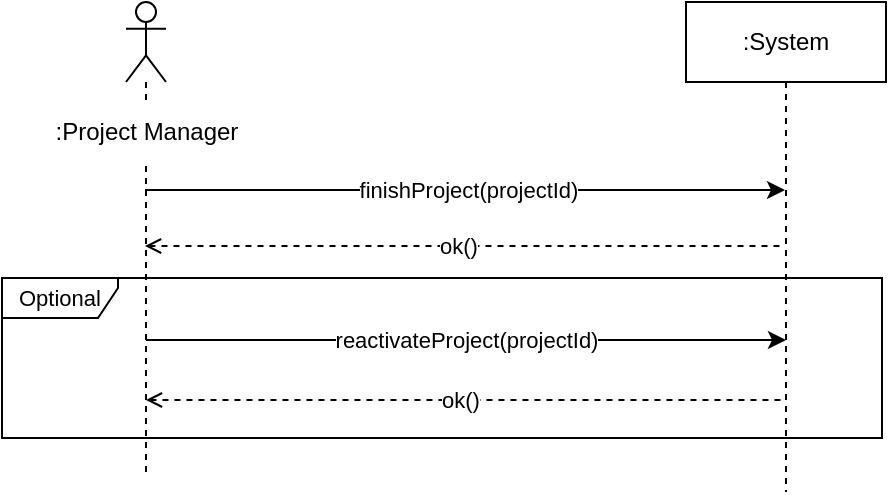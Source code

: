 <mxfile version="21.0.6" type="google"><diagram name="Stránka-1" id="GEk7kxBgnFhVZNeIuuq9"><mxGraphModel grid="1" page="1" gridSize="10" guides="1" tooltips="1" connect="1" arrows="1" fold="1" pageScale="1" pageWidth="827" pageHeight="1169" math="0" shadow="0"><root><mxCell id="0"/><mxCell id="1" parent="0"/><mxCell id="YaTz-Dnxfr18Ble5LZw3-1" value=":System" style="shape=umlLifeline;perimeter=lifelinePerimeter;whiteSpace=wrap;html=1;container=1;dropTarget=0;collapsible=0;recursiveResize=0;outlineConnect=0;portConstraint=eastwest;newEdgeStyle={&quot;edgeStyle&quot;:&quot;elbowEdgeStyle&quot;,&quot;elbow&quot;:&quot;vertical&quot;,&quot;curved&quot;:0,&quot;rounded&quot;:0};" vertex="1" parent="1"><mxGeometry x="347" y="5" width="100" height="245" as="geometry"/></mxCell><mxCell id="YaTz-Dnxfr18Ble5LZw3-2" value="" style="shape=umlLifeline;perimeter=lifelinePerimeter;whiteSpace=wrap;html=1;container=1;dropTarget=0;collapsible=0;recursiveResize=0;outlineConnect=0;portConstraint=eastwest;newEdgeStyle={&quot;edgeStyle&quot;:&quot;elbowEdgeStyle&quot;,&quot;elbow&quot;:&quot;vertical&quot;,&quot;curved&quot;:0,&quot;rounded&quot;:0};participant=umlActor;" vertex="1" parent="1"><mxGeometry x="67" y="5" width="20" height="235" as="geometry"/></mxCell><mxCell id="YaTz-Dnxfr18Ble5LZw3-3" value=":Project Manager" style="text;html=1;strokeColor=none;fillColor=default;align=center;verticalAlign=middle;whiteSpace=wrap;rounded=0;" vertex="1" parent="1"><mxGeometry x="20.5" y="55" width="113" height="30" as="geometry"/></mxCell><mxCell id="YaTz-Dnxfr18Ble5LZw3-4" value="finishProject(projectId)" style="endArrow=classic;html=1;rounded=0;" edge="1" parent="1"><mxGeometry x="0.003" width="50" height="50" relative="1" as="geometry"><mxPoint x="76.5" y="99" as="sourcePoint"/><mxPoint x="396.5" y="99" as="targetPoint"/><mxPoint x="1" as="offset"/></mxGeometry></mxCell><mxCell id="YaTz-Dnxfr18Ble5LZw3-5" value="ok()" style="endArrow=none;html=1;rounded=0;endFill=0;startArrow=open;startFill=0;dashed=1;" edge="1" parent="1"><mxGeometry x="-0.027" width="50" height="50" relative="1" as="geometry"><mxPoint x="76.5" y="127" as="sourcePoint"/><mxPoint x="396.5" y="127" as="targetPoint"/><mxPoint x="1" as="offset"/></mxGeometry></mxCell><mxCell id="YaTz-Dnxfr18Ble5LZw3-11" value="&lt;font style=&quot;font-size: 11px;&quot;&gt;Optional&lt;/font&gt;" style="shape=umlFrame;whiteSpace=wrap;html=1;pointerEvents=0;width=58;height=20;" vertex="1" parent="1"><mxGeometry x="5" y="143" width="440" height="80" as="geometry"/></mxCell><mxCell id="YaTz-Dnxfr18Ble5LZw3-12" value="reactivateProject(projectId)" style="endArrow=classic;html=1;rounded=0;" edge="1" parent="1"><mxGeometry width="50" height="50" relative="1" as="geometry"><mxPoint x="77" y="174" as="sourcePoint"/><mxPoint x="397" y="174" as="targetPoint"/><mxPoint as="offset"/></mxGeometry></mxCell><mxCell id="YaTz-Dnxfr18Ble5LZw3-13" value="ok()" style="endArrow=none;html=1;rounded=0;endFill=0;startArrow=open;startFill=0;dashed=1;" edge="1" parent="1"><mxGeometry x="-0.027" width="50" height="50" relative="1" as="geometry"><mxPoint x="77" y="204" as="sourcePoint"/><mxPoint x="397" y="204" as="targetPoint"/><mxPoint x="1" as="offset"/><Array as="points"><mxPoint x="247" y="204"/></Array></mxGeometry></mxCell></root></mxGraphModel></diagram></mxfile>
